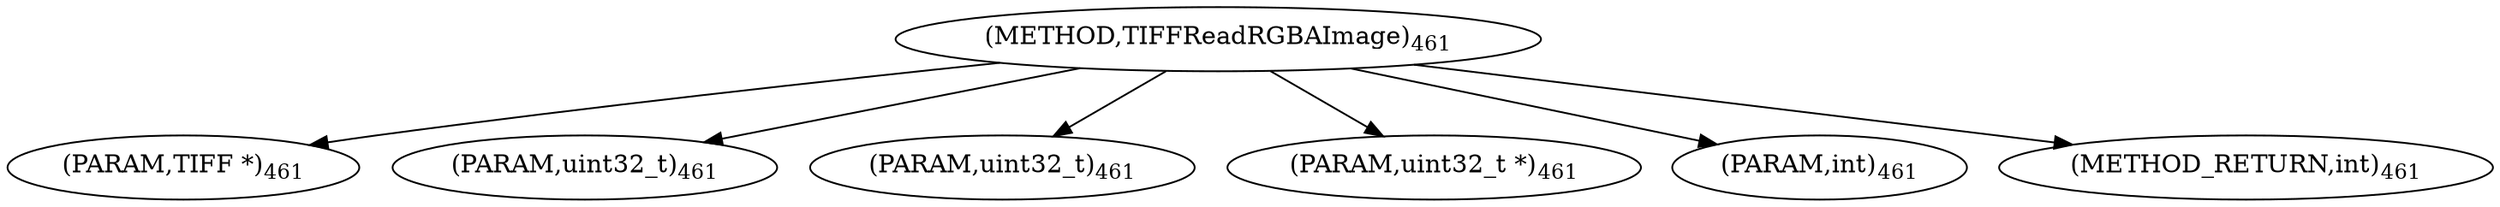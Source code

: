 digraph "TIFFReadRGBAImage" {  
"8874" [label = <(METHOD,TIFFReadRGBAImage)<SUB>461</SUB>> ]
"8875" [label = <(PARAM,TIFF *)<SUB>461</SUB>> ]
"8876" [label = <(PARAM,uint32_t)<SUB>461</SUB>> ]
"8877" [label = <(PARAM,uint32_t)<SUB>461</SUB>> ]
"8878" [label = <(PARAM,uint32_t *)<SUB>461</SUB>> ]
"8879" [label = <(PARAM,int)<SUB>461</SUB>> ]
"8880" [label = <(METHOD_RETURN,int)<SUB>461</SUB>> ]
  "8874" -> "8875" 
  "8874" -> "8876" 
  "8874" -> "8877" 
  "8874" -> "8878" 
  "8874" -> "8879" 
  "8874" -> "8880" 
}
